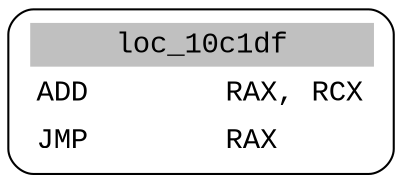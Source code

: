 digraph asm_graph {
1941 [
shape="Mrecord" fontname="Courier New"label =<<table border="0" cellborder="0" cellpadding="3"><tr><td align="center" colspan="2" bgcolor="grey">loc_10c1df</td></tr><tr><td align="left">ADD        RAX, RCX</td></tr><tr><td align="left">JMP        RAX</td></tr></table>> ];
}